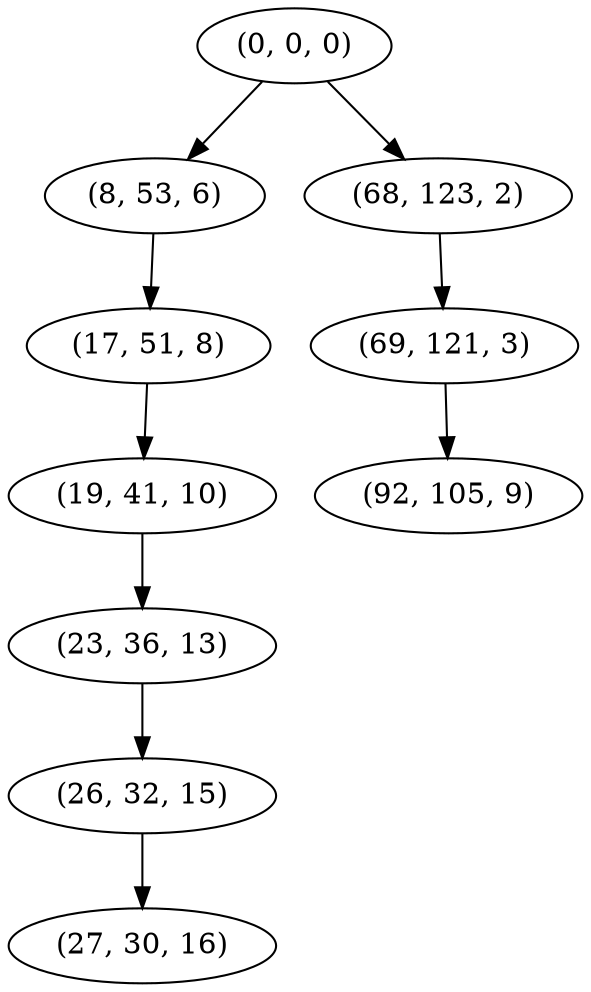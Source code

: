digraph tree {
    "(0, 0, 0)";
    "(8, 53, 6)";
    "(17, 51, 8)";
    "(19, 41, 10)";
    "(23, 36, 13)";
    "(26, 32, 15)";
    "(27, 30, 16)";
    "(68, 123, 2)";
    "(69, 121, 3)";
    "(92, 105, 9)";
    "(0, 0, 0)" -> "(8, 53, 6)";
    "(0, 0, 0)" -> "(68, 123, 2)";
    "(8, 53, 6)" -> "(17, 51, 8)";
    "(17, 51, 8)" -> "(19, 41, 10)";
    "(19, 41, 10)" -> "(23, 36, 13)";
    "(23, 36, 13)" -> "(26, 32, 15)";
    "(26, 32, 15)" -> "(27, 30, 16)";
    "(68, 123, 2)" -> "(69, 121, 3)";
    "(69, 121, 3)" -> "(92, 105, 9)";
}
